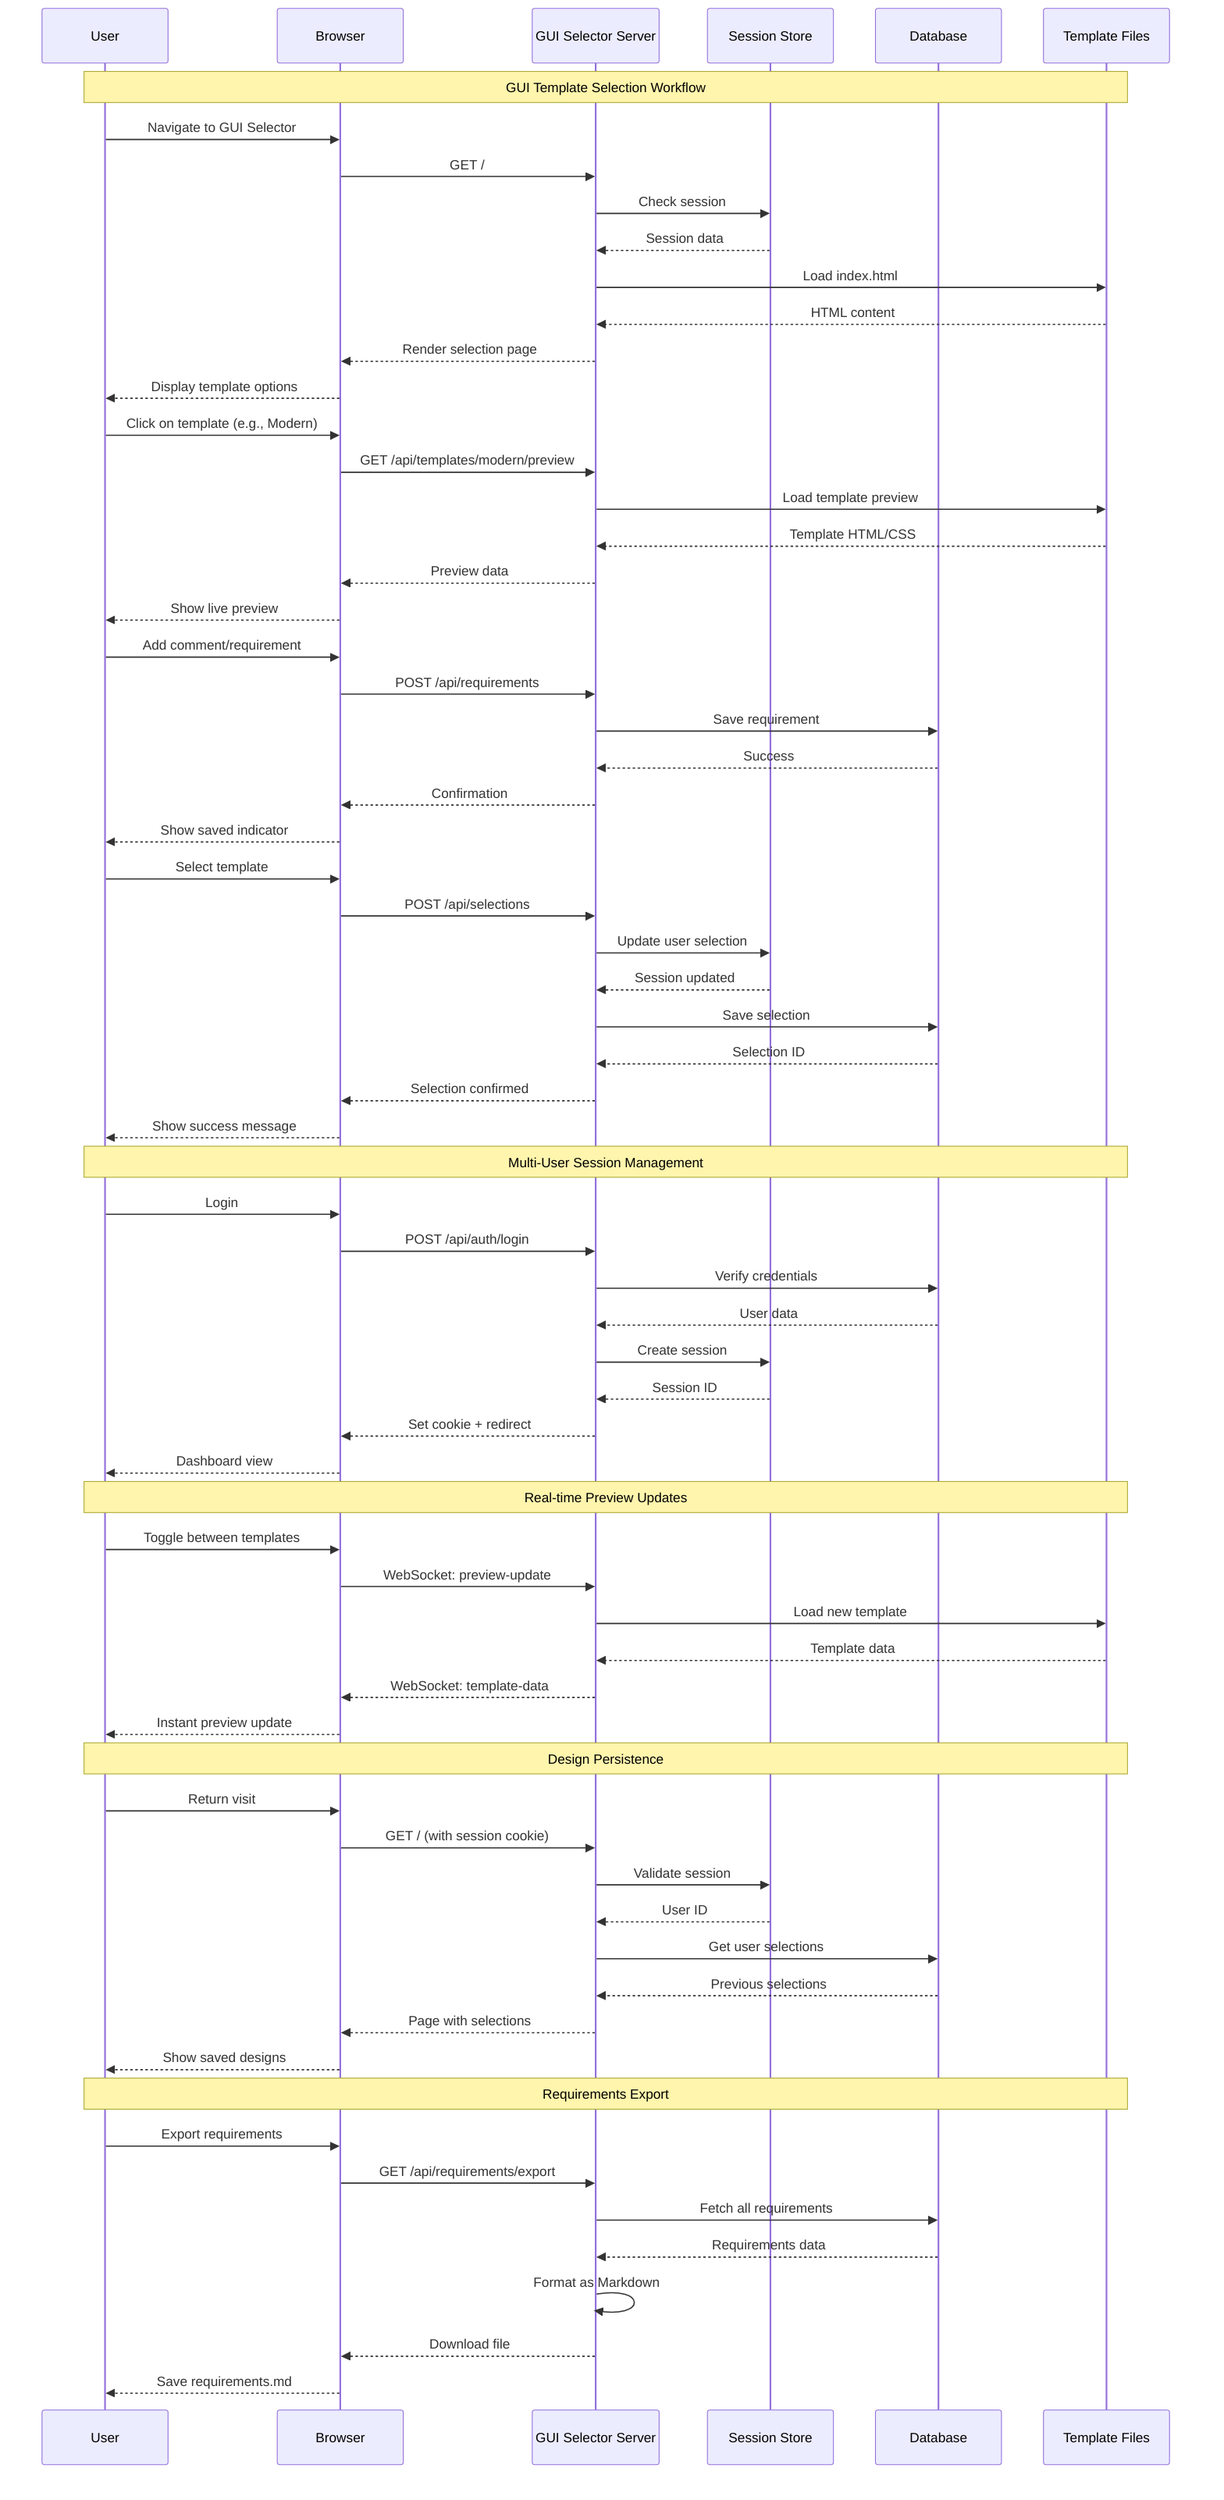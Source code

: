 sequenceDiagram
    participant User
    participant Browser
    participant GUIServer as GUI Selector Server
    participant Session as Session Store
    participant Database
    participant FileSystem as Template Files

    Note over User,FileSystem: GUI Template Selection Workflow

    User->>Browser: Navigate to GUI Selector
    Browser->>GUIServer: GET /
    GUIServer->>Session: Check session
    Session-->>GUIServer: Session data
    GUIServer->>FileSystem: Load index.html
    FileSystem-->>GUIServer: HTML content
    GUIServer-->>Browser: Render selection page
    Browser-->>User: Display template options

    User->>Browser: Click on template (e.g., Modern)
    Browser->>GUIServer: GET /api/templates/modern/preview
    GUIServer->>FileSystem: Load template preview
    FileSystem-->>GUIServer: Template HTML/CSS
    GUIServer-->>Browser: Preview data
    Browser-->>User: Show live preview

    User->>Browser: Add comment/requirement
    Browser->>GUIServer: POST /api/requirements
    GUIServer->>Database: Save requirement
    Database-->>GUIServer: Success
    GUIServer-->>Browser: Confirmation
    Browser-->>User: Show saved indicator

    User->>Browser: Select template
    Browser->>GUIServer: POST /api/selections
    GUIServer->>Session: Update user selection
    Session-->>GUIServer: Session updated
    GUIServer->>Database: Save selection
    Database-->>GUIServer: Selection ID
    GUIServer-->>Browser: Selection confirmed
    Browser-->>User: Show success message

    Note over User,FileSystem: Multi-User Session Management

    User->>Browser: Login
    Browser->>GUIServer: POST /api/auth/login
    GUIServer->>Database: Verify credentials
    Database-->>GUIServer: User data
    GUIServer->>Session: Create session
    Session-->>GUIServer: Session ID
    GUIServer-->>Browser: Set cookie + redirect
    Browser-->>User: Dashboard view

    Note over User,FileSystem: Real-time Preview Updates

    User->>Browser: Toggle between templates
    Browser->>GUIServer: WebSocket: preview-update
    GUIServer->>FileSystem: Load new template
    FileSystem-->>GUIServer: Template data
    GUIServer-->>Browser: WebSocket: template-data
    Browser-->>User: Instant preview update

    Note over User,FileSystem: Design Persistence

    User->>Browser: Return visit
    Browser->>GUIServer: GET / (with session cookie)
    GUIServer->>Session: Validate session
    Session-->>GUIServer: User ID
    GUIServer->>Database: Get user selections
    Database-->>GUIServer: Previous selections
    GUIServer-->>Browser: Page with selections
    Browser-->>User: Show saved designs

    Note over User,FileSystem: Requirements Export

    User->>Browser: Export requirements
    Browser->>GUIServer: GET /api/requirements/export
    GUIServer->>Database: Fetch all requirements
    Database-->>GUIServer: Requirements data
    GUIServer->>GUIServer: Format as Markdown
    GUIServer-->>Browser: Download file
    Browser-->>User: Save requirements.md